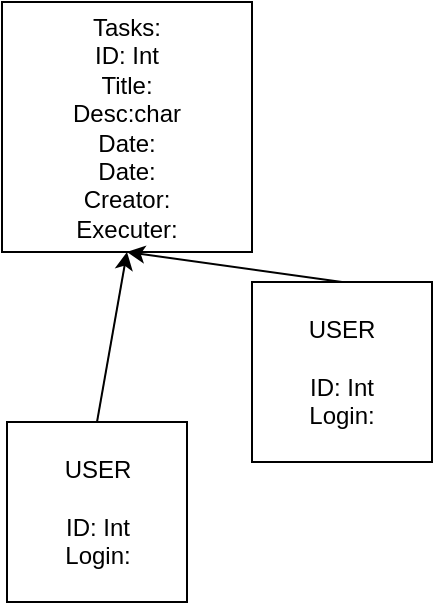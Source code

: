 <mxfile>
    <diagram id="8F-IT0gddp71lfpkDYcI" name="Страница 1">
        <mxGraphModel dx="942" dy="328" grid="1" gridSize="10" guides="1" tooltips="1" connect="1" arrows="1" fold="1" page="1" pageScale="1" pageWidth="827" pageHeight="1169" math="0" shadow="0">
            <root>
                <mxCell id="0"/>
                <mxCell id="1" parent="0"/>
                <mxCell id="6" style="edgeStyle=none;html=1;exitX=0.5;exitY=0;exitDx=0;exitDy=0;entryX=0.5;entryY=1;entryDx=0;entryDy=0;" edge="1" parent="1" source="2" target="3">
                    <mxGeometry relative="1" as="geometry"/>
                </mxCell>
                <mxCell id="2" value="USER&lt;br&gt;&lt;br&gt;ID: Int&lt;br&gt;Login:" style="whiteSpace=wrap;html=1;aspect=fixed;" vertex="1" parent="1">
                    <mxGeometry x="407.5" y="250" width="90" height="90" as="geometry"/>
                </mxCell>
                <mxCell id="3" value="Tasks:&lt;br&gt;ID: Int&lt;br&gt;Title:&lt;br&gt;Desc:char&lt;br&gt;Date:&lt;br&gt;Date:&lt;br&gt;Creator:&lt;br&gt;Executer:" style="whiteSpace=wrap;html=1;aspect=fixed;" vertex="1" parent="1">
                    <mxGeometry x="405" y="40" width="125" height="125" as="geometry"/>
                </mxCell>
                <mxCell id="8" style="edgeStyle=none;html=1;exitX=0.5;exitY=0;exitDx=0;exitDy=0;entryX=0.5;entryY=1;entryDx=0;entryDy=0;" edge="1" parent="1" source="7" target="3">
                    <mxGeometry relative="1" as="geometry"/>
                </mxCell>
                <mxCell id="7" value="USER&lt;br&gt;&lt;br&gt;ID: Int&lt;br&gt;Login:" style="whiteSpace=wrap;html=1;aspect=fixed;" vertex="1" parent="1">
                    <mxGeometry x="530" y="180" width="90" height="90" as="geometry"/>
                </mxCell>
            </root>
        </mxGraphModel>
    </diagram>
</mxfile>